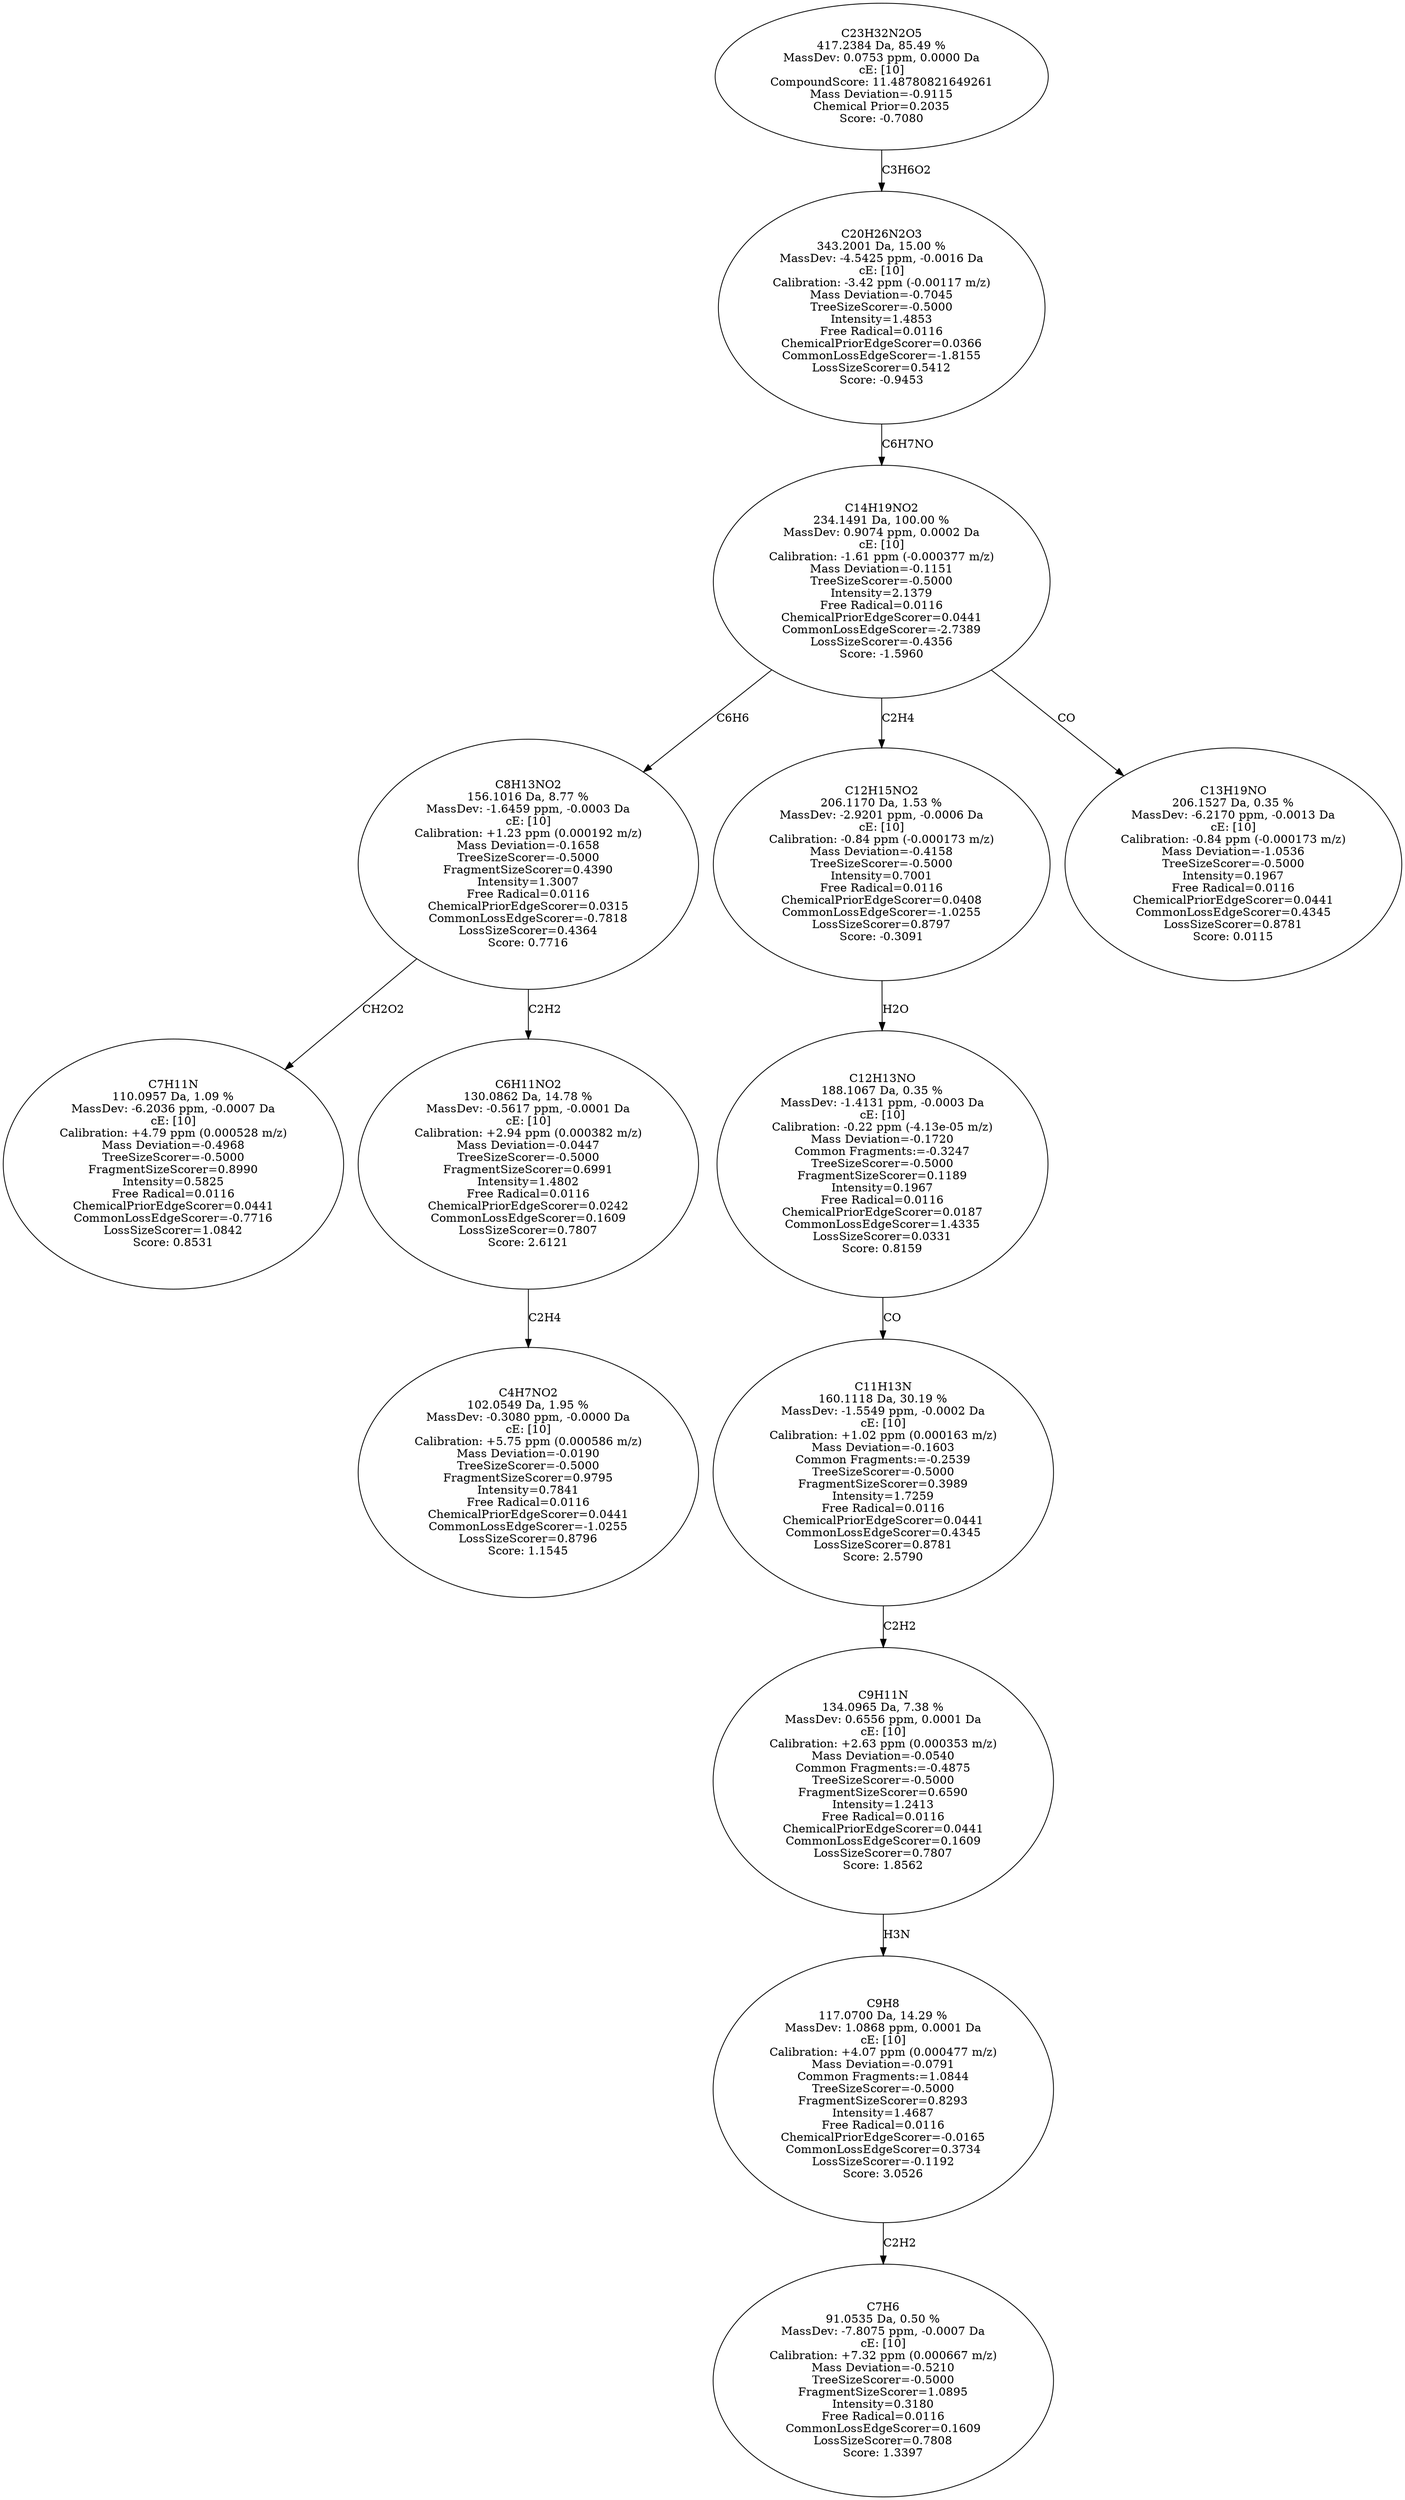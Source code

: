 strict digraph {
v1 [label="C7H11N\n110.0957 Da, 1.09 %\nMassDev: -6.2036 ppm, -0.0007 Da\ncE: [10]\nCalibration: +4.79 ppm (0.000528 m/z)\nMass Deviation=-0.4968\nTreeSizeScorer=-0.5000\nFragmentSizeScorer=0.8990\nIntensity=0.5825\nFree Radical=0.0116\nChemicalPriorEdgeScorer=0.0441\nCommonLossEdgeScorer=-0.7716\nLossSizeScorer=1.0842\nScore: 0.8531"];
v2 [label="C4H7NO2\n102.0549 Da, 1.95 %\nMassDev: -0.3080 ppm, -0.0000 Da\ncE: [10]\nCalibration: +5.75 ppm (0.000586 m/z)\nMass Deviation=-0.0190\nTreeSizeScorer=-0.5000\nFragmentSizeScorer=0.9795\nIntensity=0.7841\nFree Radical=0.0116\nChemicalPriorEdgeScorer=0.0441\nCommonLossEdgeScorer=-1.0255\nLossSizeScorer=0.8796\nScore: 1.1545"];
v3 [label="C6H11NO2\n130.0862 Da, 14.78 %\nMassDev: -0.5617 ppm, -0.0001 Da\ncE: [10]\nCalibration: +2.94 ppm (0.000382 m/z)\nMass Deviation=-0.0447\nTreeSizeScorer=-0.5000\nFragmentSizeScorer=0.6991\nIntensity=1.4802\nFree Radical=0.0116\nChemicalPriorEdgeScorer=0.0242\nCommonLossEdgeScorer=0.1609\nLossSizeScorer=0.7807\nScore: 2.6121"];
v4 [label="C8H13NO2\n156.1016 Da, 8.77 %\nMassDev: -1.6459 ppm, -0.0003 Da\ncE: [10]\nCalibration: +1.23 ppm (0.000192 m/z)\nMass Deviation=-0.1658\nTreeSizeScorer=-0.5000\nFragmentSizeScorer=0.4390\nIntensity=1.3007\nFree Radical=0.0116\nChemicalPriorEdgeScorer=0.0315\nCommonLossEdgeScorer=-0.7818\nLossSizeScorer=0.4364\nScore: 0.7716"];
v5 [label="C7H6\n91.0535 Da, 0.50 %\nMassDev: -7.8075 ppm, -0.0007 Da\ncE: [10]\nCalibration: +7.32 ppm (0.000667 m/z)\nMass Deviation=-0.5210\nTreeSizeScorer=-0.5000\nFragmentSizeScorer=1.0895\nIntensity=0.3180\nFree Radical=0.0116\nCommonLossEdgeScorer=0.1609\nLossSizeScorer=0.7808\nScore: 1.3397"];
v6 [label="C9H8\n117.0700 Da, 14.29 %\nMassDev: 1.0868 ppm, 0.0001 Da\ncE: [10]\nCalibration: +4.07 ppm (0.000477 m/z)\nMass Deviation=-0.0791\nCommon Fragments:=1.0844\nTreeSizeScorer=-0.5000\nFragmentSizeScorer=0.8293\nIntensity=1.4687\nFree Radical=0.0116\nChemicalPriorEdgeScorer=-0.0165\nCommonLossEdgeScorer=0.3734\nLossSizeScorer=-0.1192\nScore: 3.0526"];
v7 [label="C9H11N\n134.0965 Da, 7.38 %\nMassDev: 0.6556 ppm, 0.0001 Da\ncE: [10]\nCalibration: +2.63 ppm (0.000353 m/z)\nMass Deviation=-0.0540\nCommon Fragments:=-0.4875\nTreeSizeScorer=-0.5000\nFragmentSizeScorer=0.6590\nIntensity=1.2413\nFree Radical=0.0116\nChemicalPriorEdgeScorer=0.0441\nCommonLossEdgeScorer=0.1609\nLossSizeScorer=0.7807\nScore: 1.8562"];
v8 [label="C11H13N\n160.1118 Da, 30.19 %\nMassDev: -1.5549 ppm, -0.0002 Da\ncE: [10]\nCalibration: +1.02 ppm (0.000163 m/z)\nMass Deviation=-0.1603\nCommon Fragments:=-0.2539\nTreeSizeScorer=-0.5000\nFragmentSizeScorer=0.3989\nIntensity=1.7259\nFree Radical=0.0116\nChemicalPriorEdgeScorer=0.0441\nCommonLossEdgeScorer=0.4345\nLossSizeScorer=0.8781\nScore: 2.5790"];
v9 [label="C12H13NO\n188.1067 Da, 0.35 %\nMassDev: -1.4131 ppm, -0.0003 Da\ncE: [10]\nCalibration: -0.22 ppm (-4.13e-05 m/z)\nMass Deviation=-0.1720\nCommon Fragments:=-0.3247\nTreeSizeScorer=-0.5000\nFragmentSizeScorer=0.1189\nIntensity=0.1967\nFree Radical=0.0116\nChemicalPriorEdgeScorer=0.0187\nCommonLossEdgeScorer=1.4335\nLossSizeScorer=0.0331\nScore: 0.8159"];
v10 [label="C12H15NO2\n206.1170 Da, 1.53 %\nMassDev: -2.9201 ppm, -0.0006 Da\ncE: [10]\nCalibration: -0.84 ppm (-0.000173 m/z)\nMass Deviation=-0.4158\nTreeSizeScorer=-0.5000\nIntensity=0.7001\nFree Radical=0.0116\nChemicalPriorEdgeScorer=0.0408\nCommonLossEdgeScorer=-1.0255\nLossSizeScorer=0.8797\nScore: -0.3091"];
v11 [label="C13H19NO\n206.1527 Da, 0.35 %\nMassDev: -6.2170 ppm, -0.0013 Da\ncE: [10]\nCalibration: -0.84 ppm (-0.000173 m/z)\nMass Deviation=-1.0536\nTreeSizeScorer=-0.5000\nIntensity=0.1967\nFree Radical=0.0116\nChemicalPriorEdgeScorer=0.0441\nCommonLossEdgeScorer=0.4345\nLossSizeScorer=0.8781\nScore: 0.0115"];
v12 [label="C14H19NO2\n234.1491 Da, 100.00 %\nMassDev: 0.9074 ppm, 0.0002 Da\ncE: [10]\nCalibration: -1.61 ppm (-0.000377 m/z)\nMass Deviation=-0.1151\nTreeSizeScorer=-0.5000\nIntensity=2.1379\nFree Radical=0.0116\nChemicalPriorEdgeScorer=0.0441\nCommonLossEdgeScorer=-2.7389\nLossSizeScorer=-0.4356\nScore: -1.5960"];
v13 [label="C20H26N2O3\n343.2001 Da, 15.00 %\nMassDev: -4.5425 ppm, -0.0016 Da\ncE: [10]\nCalibration: -3.42 ppm (-0.00117 m/z)\nMass Deviation=-0.7045\nTreeSizeScorer=-0.5000\nIntensity=1.4853\nFree Radical=0.0116\nChemicalPriorEdgeScorer=0.0366\nCommonLossEdgeScorer=-1.8155\nLossSizeScorer=0.5412\nScore: -0.9453"];
v14 [label="C23H32N2O5\n417.2384 Da, 85.49 %\nMassDev: 0.0753 ppm, 0.0000 Da\ncE: [10]\nCompoundScore: 11.48780821649261\nMass Deviation=-0.9115\nChemical Prior=0.2035\nScore: -0.7080"];
v4 -> v1 [label="CH2O2"];
v3 -> v2 [label="C2H4"];
v4 -> v3 [label="C2H2"];
v12 -> v4 [label="C6H6"];
v6 -> v5 [label="C2H2"];
v7 -> v6 [label="H3N"];
v8 -> v7 [label="C2H2"];
v9 -> v8 [label="CO"];
v10 -> v9 [label="H2O"];
v12 -> v10 [label="C2H4"];
v12 -> v11 [label="CO"];
v13 -> v12 [label="C6H7NO"];
v14 -> v13 [label="C3H6O2"];
}